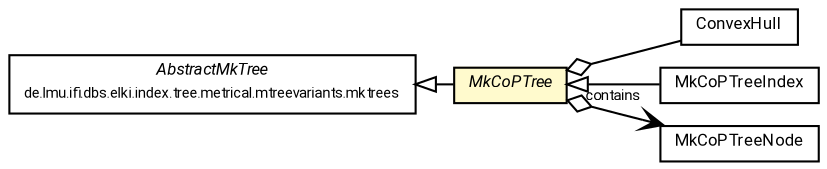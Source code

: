 #!/usr/local/bin/dot
#
# Class diagram 
# Generated by UMLGraph version R5_7_2-60-g0e99a6 (http://www.spinellis.gr/umlgraph/)
#

digraph G {
	graph [fontnames="svg"]
	edge [fontname="Roboto",fontsize=7,labelfontname="Roboto",labelfontsize=7,color="black"];
	node [fontname="Roboto",fontcolor="black",fontsize=8,shape=plaintext,margin=0,width=0,height=0];
	nodesep=0.15;
	ranksep=0.25;
	rankdir=LR;
	// de.lmu.ifi.dbs.elki.index.tree.metrical.mtreevariants.mktrees.AbstractMkTree<O, N extends de.lmu.ifi.dbs.elki.index.tree.metrical.mtreevariants.AbstractMTreeNode<O, N, E>, E extends de.lmu.ifi.dbs.elki.index.tree.metrical.mtreevariants.MTreeEntry, S extends de.lmu.ifi.dbs.elki.index.tree.metrical.mtreevariants.MTreeSettings<O, N, E>>
	c7048552 [label=<<table title="de.lmu.ifi.dbs.elki.index.tree.metrical.mtreevariants.mktrees.AbstractMkTree" border="0" cellborder="1" cellspacing="0" cellpadding="2" href="../AbstractMkTree.html" target="_parent">
		<tr><td><table border="0" cellspacing="0" cellpadding="1">
		<tr><td align="center" balign="center"> <font face="Roboto"><i>AbstractMkTree</i></font> </td></tr>
		<tr><td align="center" balign="center"> <font face="Roboto" point-size="7.0">de.lmu.ifi.dbs.elki.index.tree.metrical.mtreevariants.mktrees</font> </td></tr>
		</table></td></tr>
		</table>>, URL="../AbstractMkTree.html"];
	// de.lmu.ifi.dbs.elki.index.tree.metrical.mtreevariants.mktrees.mkcop.ConvexHull
	c7048553 [label=<<table title="de.lmu.ifi.dbs.elki.index.tree.metrical.mtreevariants.mktrees.mkcop.ConvexHull" border="0" cellborder="1" cellspacing="0" cellpadding="2" href="ConvexHull.html" target="_parent">
		<tr><td><table border="0" cellspacing="0" cellpadding="1">
		<tr><td align="center" balign="center"> <font face="Roboto">ConvexHull</font> </td></tr>
		</table></td></tr>
		</table>>, URL="ConvexHull.html"];
	// de.lmu.ifi.dbs.elki.index.tree.metrical.mtreevariants.mktrees.mkcop.MkCoPTree<O>
	c7048557 [label=<<table title="de.lmu.ifi.dbs.elki.index.tree.metrical.mtreevariants.mktrees.mkcop.MkCoPTree" border="0" cellborder="1" cellspacing="0" cellpadding="2" bgcolor="lemonChiffon" href="MkCoPTree.html" target="_parent">
		<tr><td><table border="0" cellspacing="0" cellpadding="1">
		<tr><td align="center" balign="center"> <font face="Roboto"><i>MkCoPTree</i></font> </td></tr>
		</table></td></tr>
		</table>>, URL="MkCoPTree.html"];
	// de.lmu.ifi.dbs.elki.index.tree.metrical.mtreevariants.mktrees.mkcop.MkCoPTreeIndex<O>
	c7048558 [label=<<table title="de.lmu.ifi.dbs.elki.index.tree.metrical.mtreevariants.mktrees.mkcop.MkCoPTreeIndex" border="0" cellborder="1" cellspacing="0" cellpadding="2" href="MkCoPTreeIndex.html" target="_parent">
		<tr><td><table border="0" cellspacing="0" cellpadding="1">
		<tr><td align="center" balign="center"> <font face="Roboto">MkCoPTreeIndex</font> </td></tr>
		</table></td></tr>
		</table>>, URL="MkCoPTreeIndex.html"];
	// de.lmu.ifi.dbs.elki.index.tree.metrical.mtreevariants.mktrees.mkcop.MkCoPTreeNode<O>
	c7048562 [label=<<table title="de.lmu.ifi.dbs.elki.index.tree.metrical.mtreevariants.mktrees.mkcop.MkCoPTreeNode" border="0" cellborder="1" cellspacing="0" cellpadding="2" href="MkCoPTreeNode.html" target="_parent">
		<tr><td><table border="0" cellspacing="0" cellpadding="1">
		<tr><td align="center" balign="center"> <font face="Roboto">MkCoPTreeNode</font> </td></tr>
		</table></td></tr>
		</table>>, URL="MkCoPTreeNode.html"];
	// de.lmu.ifi.dbs.elki.index.tree.metrical.mtreevariants.mktrees.mkcop.MkCoPTree<O> extends de.lmu.ifi.dbs.elki.index.tree.metrical.mtreevariants.mktrees.AbstractMkTree<O, N extends de.lmu.ifi.dbs.elki.index.tree.metrical.mtreevariants.AbstractMTreeNode<O, N, E>, E extends de.lmu.ifi.dbs.elki.index.tree.metrical.mtreevariants.MTreeEntry, S extends de.lmu.ifi.dbs.elki.index.tree.metrical.mtreevariants.MTreeSettings<O, N, E>>
	c7048552 -> c7048557 [arrowtail=empty,dir=back,weight=10];
	// de.lmu.ifi.dbs.elki.index.tree.metrical.mtreevariants.mktrees.mkcop.MkCoPTree<O> has de.lmu.ifi.dbs.elki.index.tree.metrical.mtreevariants.mktrees.mkcop.ConvexHull
	c7048557 -> c7048553 [arrowhead=none,arrowtail=ediamond,dir=back,weight=4];
	// de.lmu.ifi.dbs.elki.index.tree.metrical.mtreevariants.mktrees.mkcop.MkCoPTree<O> navhas de.lmu.ifi.dbs.elki.index.tree.metrical.mtreevariants.mktrees.mkcop.MkCoPTreeNode<O>
	c7048557 -> c7048562 [arrowhead=open,arrowtail=ediamond,dir=both,weight=3,label="contains"];
	// de.lmu.ifi.dbs.elki.index.tree.metrical.mtreevariants.mktrees.mkcop.MkCoPTreeIndex<O> extends de.lmu.ifi.dbs.elki.index.tree.metrical.mtreevariants.mktrees.mkcop.MkCoPTree<O>
	c7048557 -> c7048558 [arrowtail=empty,dir=back,weight=10];
}

